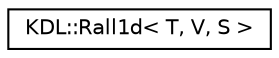 digraph G
{
  edge [fontname="Helvetica",fontsize="10",labelfontname="Helvetica",labelfontsize="10"];
  node [fontname="Helvetica",fontsize="10",shape=record];
  rankdir=LR;
  Node1 [label="KDL::Rall1d\< T, V, S \>",height=0.2,width=0.4,color="black", fillcolor="white", style="filled",URL="$d7/d5a/classKDL_1_1Rall1d.html"];
}
